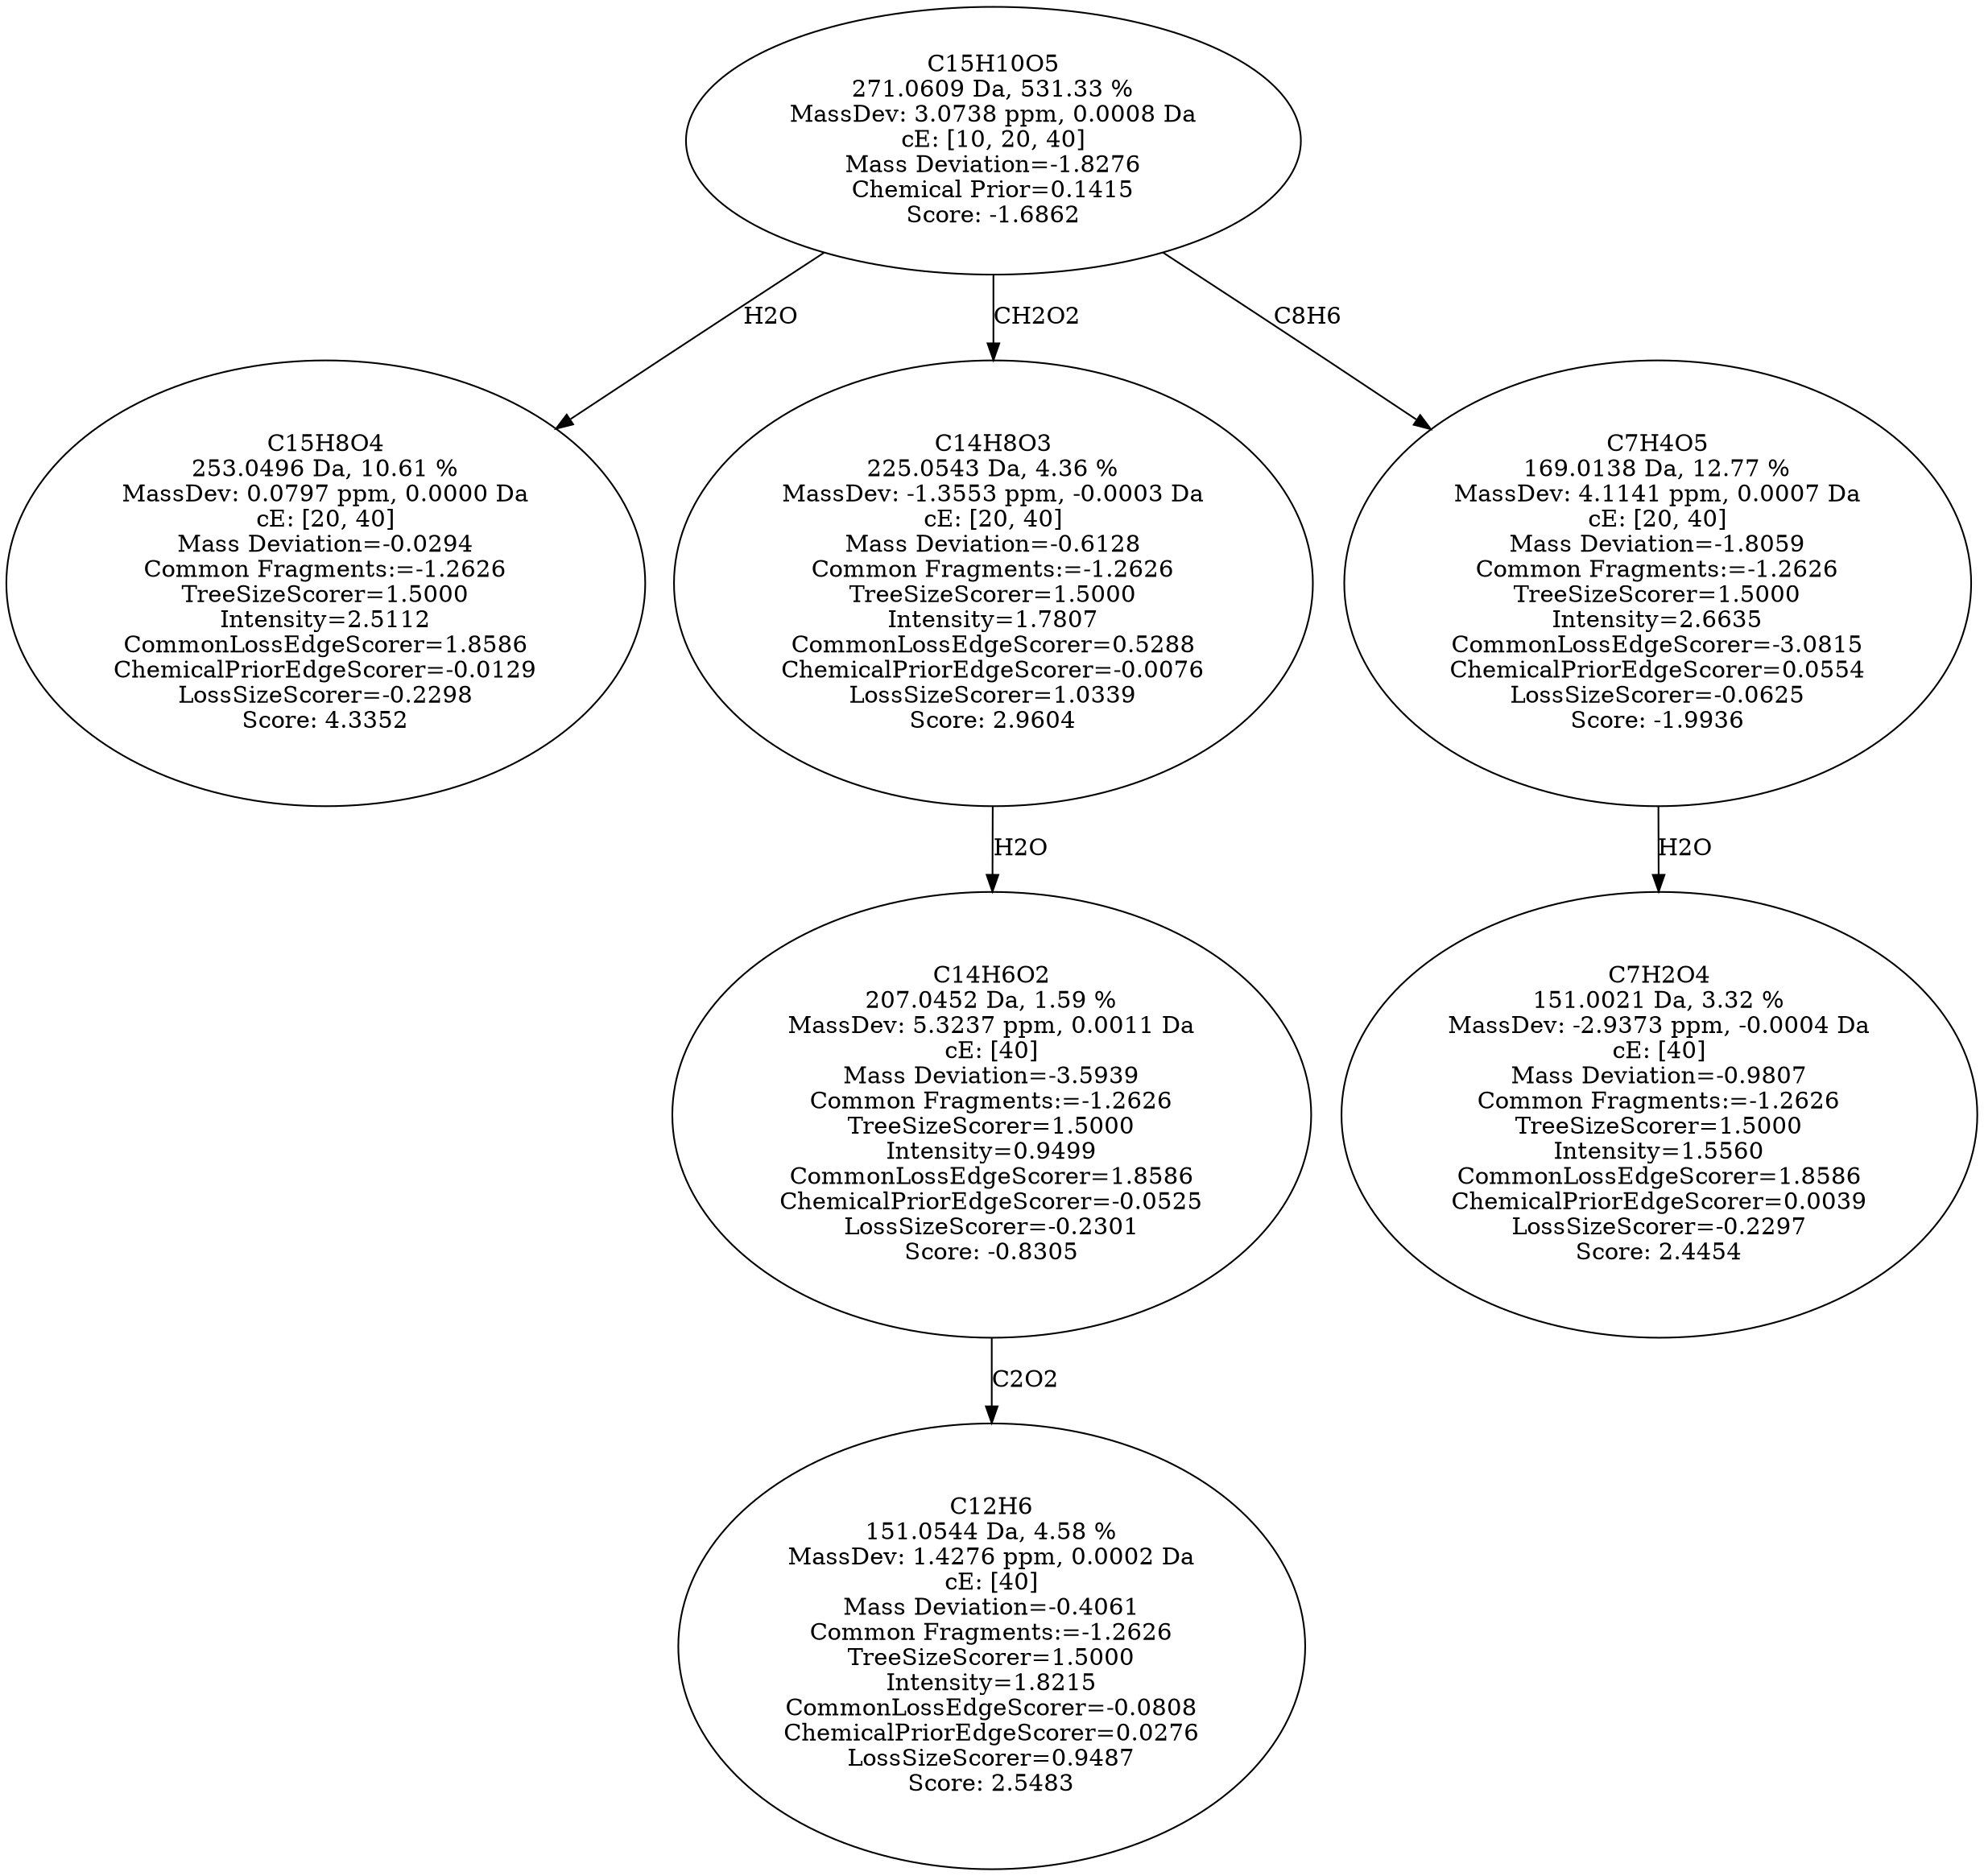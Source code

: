 strict digraph {
v1 [label="C15H8O4\n253.0496 Da, 10.61 %\nMassDev: 0.0797 ppm, 0.0000 Da\ncE: [20, 40]\nMass Deviation=-0.0294\nCommon Fragments:=-1.2626\nTreeSizeScorer=1.5000\nIntensity=2.5112\nCommonLossEdgeScorer=1.8586\nChemicalPriorEdgeScorer=-0.0129\nLossSizeScorer=-0.2298\nScore: 4.3352"];
v2 [label="C12H6\n151.0544 Da, 4.58 %\nMassDev: 1.4276 ppm, 0.0002 Da\ncE: [40]\nMass Deviation=-0.4061\nCommon Fragments:=-1.2626\nTreeSizeScorer=1.5000\nIntensity=1.8215\nCommonLossEdgeScorer=-0.0808\nChemicalPriorEdgeScorer=0.0276\nLossSizeScorer=0.9487\nScore: 2.5483"];
v3 [label="C14H6O2\n207.0452 Da, 1.59 %\nMassDev: 5.3237 ppm, 0.0011 Da\ncE: [40]\nMass Deviation=-3.5939\nCommon Fragments:=-1.2626\nTreeSizeScorer=1.5000\nIntensity=0.9499\nCommonLossEdgeScorer=1.8586\nChemicalPriorEdgeScorer=-0.0525\nLossSizeScorer=-0.2301\nScore: -0.8305"];
v4 [label="C14H8O3\n225.0543 Da, 4.36 %\nMassDev: -1.3553 ppm, -0.0003 Da\ncE: [20, 40]\nMass Deviation=-0.6128\nCommon Fragments:=-1.2626\nTreeSizeScorer=1.5000\nIntensity=1.7807\nCommonLossEdgeScorer=0.5288\nChemicalPriorEdgeScorer=-0.0076\nLossSizeScorer=1.0339\nScore: 2.9604"];
v5 [label="C7H2O4\n151.0021 Da, 3.32 %\nMassDev: -2.9373 ppm, -0.0004 Da\ncE: [40]\nMass Deviation=-0.9807\nCommon Fragments:=-1.2626\nTreeSizeScorer=1.5000\nIntensity=1.5560\nCommonLossEdgeScorer=1.8586\nChemicalPriorEdgeScorer=0.0039\nLossSizeScorer=-0.2297\nScore: 2.4454"];
v6 [label="C7H4O5\n169.0138 Da, 12.77 %\nMassDev: 4.1141 ppm, 0.0007 Da\ncE: [20, 40]\nMass Deviation=-1.8059\nCommon Fragments:=-1.2626\nTreeSizeScorer=1.5000\nIntensity=2.6635\nCommonLossEdgeScorer=-3.0815\nChemicalPriorEdgeScorer=0.0554\nLossSizeScorer=-0.0625\nScore: -1.9936"];
v7 [label="C15H10O5\n271.0609 Da, 531.33 %\nMassDev: 3.0738 ppm, 0.0008 Da\ncE: [10, 20, 40]\nMass Deviation=-1.8276\nChemical Prior=0.1415\nScore: -1.6862"];
v7 -> v1 [label="H2O"];
v3 -> v2 [label="C2O2"];
v4 -> v3 [label="H2O"];
v7 -> v4 [label="CH2O2"];
v6 -> v5 [label="H2O"];
v7 -> v6 [label="C8H6"];
}